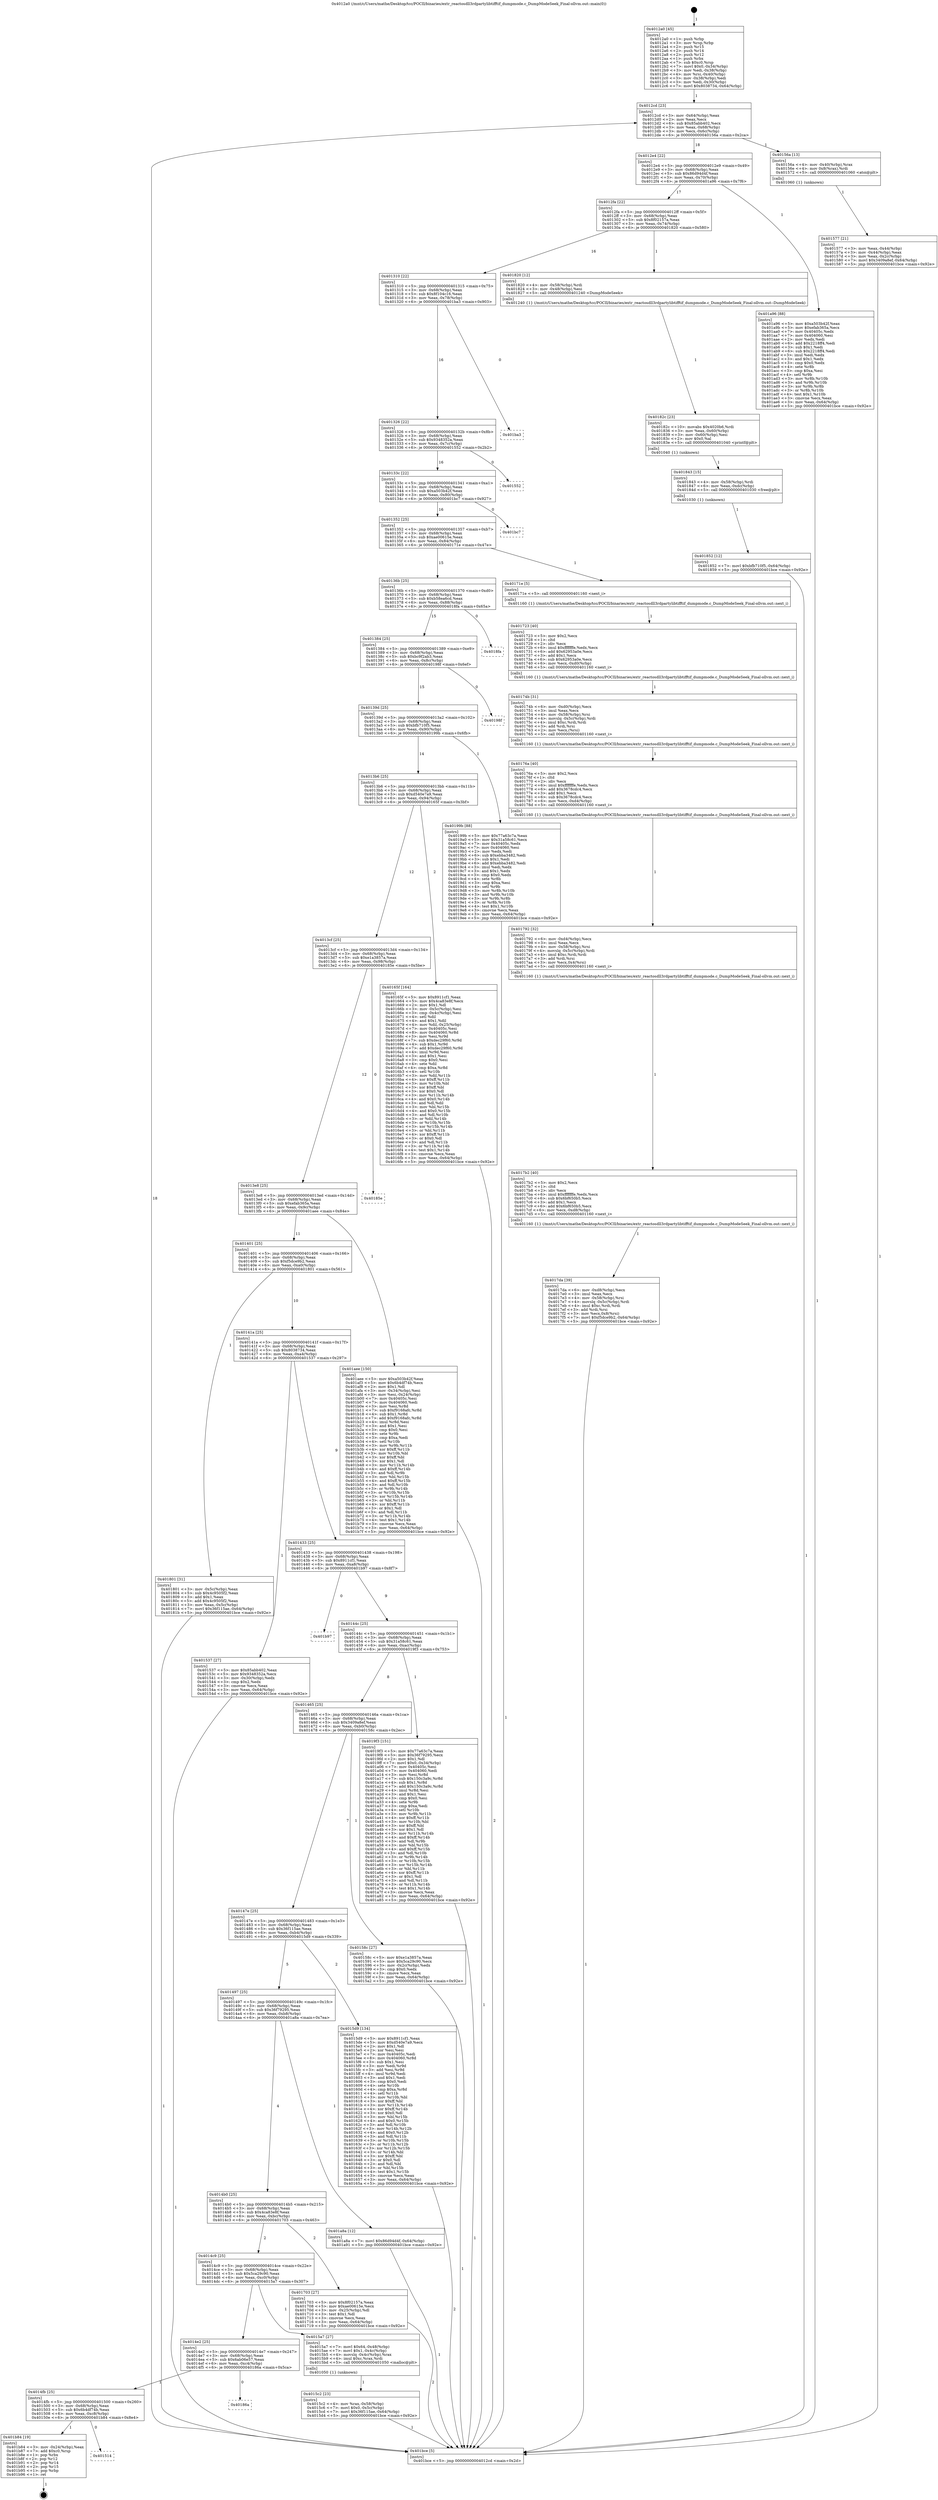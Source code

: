 digraph "0x4012a0" {
  label = "0x4012a0 (/mnt/c/Users/mathe/Desktop/tcc/POCII/binaries/extr_reactosdll3rdpartylibtifftif_dumpmode.c_DumpModeSeek_Final-ollvm.out::main(0))"
  labelloc = "t"
  node[shape=record]

  Entry [label="",width=0.3,height=0.3,shape=circle,fillcolor=black,style=filled]
  "0x4012cd" [label="{
     0x4012cd [23]\l
     | [instrs]\l
     &nbsp;&nbsp;0x4012cd \<+3\>: mov -0x64(%rbp),%eax\l
     &nbsp;&nbsp;0x4012d0 \<+2\>: mov %eax,%ecx\l
     &nbsp;&nbsp;0x4012d2 \<+6\>: sub $0x85abb402,%ecx\l
     &nbsp;&nbsp;0x4012d8 \<+3\>: mov %eax,-0x68(%rbp)\l
     &nbsp;&nbsp;0x4012db \<+3\>: mov %ecx,-0x6c(%rbp)\l
     &nbsp;&nbsp;0x4012de \<+6\>: je 000000000040156a \<main+0x2ca\>\l
  }"]
  "0x40156a" [label="{
     0x40156a [13]\l
     | [instrs]\l
     &nbsp;&nbsp;0x40156a \<+4\>: mov -0x40(%rbp),%rax\l
     &nbsp;&nbsp;0x40156e \<+4\>: mov 0x8(%rax),%rdi\l
     &nbsp;&nbsp;0x401572 \<+5\>: call 0000000000401060 \<atoi@plt\>\l
     | [calls]\l
     &nbsp;&nbsp;0x401060 \{1\} (unknown)\l
  }"]
  "0x4012e4" [label="{
     0x4012e4 [22]\l
     | [instrs]\l
     &nbsp;&nbsp;0x4012e4 \<+5\>: jmp 00000000004012e9 \<main+0x49\>\l
     &nbsp;&nbsp;0x4012e9 \<+3\>: mov -0x68(%rbp),%eax\l
     &nbsp;&nbsp;0x4012ec \<+5\>: sub $0x86d94d4f,%eax\l
     &nbsp;&nbsp;0x4012f1 \<+3\>: mov %eax,-0x70(%rbp)\l
     &nbsp;&nbsp;0x4012f4 \<+6\>: je 0000000000401a96 \<main+0x7f6\>\l
  }"]
  Exit [label="",width=0.3,height=0.3,shape=circle,fillcolor=black,style=filled,peripheries=2]
  "0x401a96" [label="{
     0x401a96 [88]\l
     | [instrs]\l
     &nbsp;&nbsp;0x401a96 \<+5\>: mov $0xa503b42f,%eax\l
     &nbsp;&nbsp;0x401a9b \<+5\>: mov $0xefab365a,%ecx\l
     &nbsp;&nbsp;0x401aa0 \<+7\>: mov 0x40405c,%edx\l
     &nbsp;&nbsp;0x401aa7 \<+7\>: mov 0x404060,%esi\l
     &nbsp;&nbsp;0x401aae \<+2\>: mov %edx,%edi\l
     &nbsp;&nbsp;0x401ab0 \<+6\>: add $0x2218ff4,%edi\l
     &nbsp;&nbsp;0x401ab6 \<+3\>: sub $0x1,%edi\l
     &nbsp;&nbsp;0x401ab9 \<+6\>: sub $0x2218ff4,%edi\l
     &nbsp;&nbsp;0x401abf \<+3\>: imul %edi,%edx\l
     &nbsp;&nbsp;0x401ac2 \<+3\>: and $0x1,%edx\l
     &nbsp;&nbsp;0x401ac5 \<+3\>: cmp $0x0,%edx\l
     &nbsp;&nbsp;0x401ac8 \<+4\>: sete %r8b\l
     &nbsp;&nbsp;0x401acc \<+3\>: cmp $0xa,%esi\l
     &nbsp;&nbsp;0x401acf \<+4\>: setl %r9b\l
     &nbsp;&nbsp;0x401ad3 \<+3\>: mov %r8b,%r10b\l
     &nbsp;&nbsp;0x401ad6 \<+3\>: and %r9b,%r10b\l
     &nbsp;&nbsp;0x401ad9 \<+3\>: xor %r9b,%r8b\l
     &nbsp;&nbsp;0x401adc \<+3\>: or %r8b,%r10b\l
     &nbsp;&nbsp;0x401adf \<+4\>: test $0x1,%r10b\l
     &nbsp;&nbsp;0x401ae3 \<+3\>: cmovne %ecx,%eax\l
     &nbsp;&nbsp;0x401ae6 \<+3\>: mov %eax,-0x64(%rbp)\l
     &nbsp;&nbsp;0x401ae9 \<+5\>: jmp 0000000000401bce \<main+0x92e\>\l
  }"]
  "0x4012fa" [label="{
     0x4012fa [22]\l
     | [instrs]\l
     &nbsp;&nbsp;0x4012fa \<+5\>: jmp 00000000004012ff \<main+0x5f\>\l
     &nbsp;&nbsp;0x4012ff \<+3\>: mov -0x68(%rbp),%eax\l
     &nbsp;&nbsp;0x401302 \<+5\>: sub $0x8f02157a,%eax\l
     &nbsp;&nbsp;0x401307 \<+3\>: mov %eax,-0x74(%rbp)\l
     &nbsp;&nbsp;0x40130a \<+6\>: je 0000000000401820 \<main+0x580\>\l
  }"]
  "0x401514" [label="{
     0x401514\l
  }", style=dashed]
  "0x401820" [label="{
     0x401820 [12]\l
     | [instrs]\l
     &nbsp;&nbsp;0x401820 \<+4\>: mov -0x58(%rbp),%rdi\l
     &nbsp;&nbsp;0x401824 \<+3\>: mov -0x48(%rbp),%esi\l
     &nbsp;&nbsp;0x401827 \<+5\>: call 0000000000401240 \<DumpModeSeek\>\l
     | [calls]\l
     &nbsp;&nbsp;0x401240 \{1\} (/mnt/c/Users/mathe/Desktop/tcc/POCII/binaries/extr_reactosdll3rdpartylibtifftif_dumpmode.c_DumpModeSeek_Final-ollvm.out::DumpModeSeek)\l
  }"]
  "0x401310" [label="{
     0x401310 [22]\l
     | [instrs]\l
     &nbsp;&nbsp;0x401310 \<+5\>: jmp 0000000000401315 \<main+0x75\>\l
     &nbsp;&nbsp;0x401315 \<+3\>: mov -0x68(%rbp),%eax\l
     &nbsp;&nbsp;0x401318 \<+5\>: sub $0x8f104c16,%eax\l
     &nbsp;&nbsp;0x40131d \<+3\>: mov %eax,-0x78(%rbp)\l
     &nbsp;&nbsp;0x401320 \<+6\>: je 0000000000401ba3 \<main+0x903\>\l
  }"]
  "0x401b84" [label="{
     0x401b84 [19]\l
     | [instrs]\l
     &nbsp;&nbsp;0x401b84 \<+3\>: mov -0x24(%rbp),%eax\l
     &nbsp;&nbsp;0x401b87 \<+7\>: add $0xc0,%rsp\l
     &nbsp;&nbsp;0x401b8e \<+1\>: pop %rbx\l
     &nbsp;&nbsp;0x401b8f \<+2\>: pop %r12\l
     &nbsp;&nbsp;0x401b91 \<+2\>: pop %r14\l
     &nbsp;&nbsp;0x401b93 \<+2\>: pop %r15\l
     &nbsp;&nbsp;0x401b95 \<+1\>: pop %rbp\l
     &nbsp;&nbsp;0x401b96 \<+1\>: ret\l
  }"]
  "0x401ba3" [label="{
     0x401ba3\l
  }", style=dashed]
  "0x401326" [label="{
     0x401326 [22]\l
     | [instrs]\l
     &nbsp;&nbsp;0x401326 \<+5\>: jmp 000000000040132b \<main+0x8b\>\l
     &nbsp;&nbsp;0x40132b \<+3\>: mov -0x68(%rbp),%eax\l
     &nbsp;&nbsp;0x40132e \<+5\>: sub $0x9348352a,%eax\l
     &nbsp;&nbsp;0x401333 \<+3\>: mov %eax,-0x7c(%rbp)\l
     &nbsp;&nbsp;0x401336 \<+6\>: je 0000000000401552 \<main+0x2b2\>\l
  }"]
  "0x4014fb" [label="{
     0x4014fb [25]\l
     | [instrs]\l
     &nbsp;&nbsp;0x4014fb \<+5\>: jmp 0000000000401500 \<main+0x260\>\l
     &nbsp;&nbsp;0x401500 \<+3\>: mov -0x68(%rbp),%eax\l
     &nbsp;&nbsp;0x401503 \<+5\>: sub $0x6b4df74b,%eax\l
     &nbsp;&nbsp;0x401508 \<+6\>: mov %eax,-0xc8(%rbp)\l
     &nbsp;&nbsp;0x40150e \<+6\>: je 0000000000401b84 \<main+0x8e4\>\l
  }"]
  "0x401552" [label="{
     0x401552\l
  }", style=dashed]
  "0x40133c" [label="{
     0x40133c [22]\l
     | [instrs]\l
     &nbsp;&nbsp;0x40133c \<+5\>: jmp 0000000000401341 \<main+0xa1\>\l
     &nbsp;&nbsp;0x401341 \<+3\>: mov -0x68(%rbp),%eax\l
     &nbsp;&nbsp;0x401344 \<+5\>: sub $0xa503b42f,%eax\l
     &nbsp;&nbsp;0x401349 \<+3\>: mov %eax,-0x80(%rbp)\l
     &nbsp;&nbsp;0x40134c \<+6\>: je 0000000000401bc7 \<main+0x927\>\l
  }"]
  "0x40186a" [label="{
     0x40186a\l
  }", style=dashed]
  "0x401bc7" [label="{
     0x401bc7\l
  }", style=dashed]
  "0x401352" [label="{
     0x401352 [25]\l
     | [instrs]\l
     &nbsp;&nbsp;0x401352 \<+5\>: jmp 0000000000401357 \<main+0xb7\>\l
     &nbsp;&nbsp;0x401357 \<+3\>: mov -0x68(%rbp),%eax\l
     &nbsp;&nbsp;0x40135a \<+5\>: sub $0xae00615e,%eax\l
     &nbsp;&nbsp;0x40135f \<+6\>: mov %eax,-0x84(%rbp)\l
     &nbsp;&nbsp;0x401365 \<+6\>: je 000000000040171e \<main+0x47e\>\l
  }"]
  "0x401852" [label="{
     0x401852 [12]\l
     | [instrs]\l
     &nbsp;&nbsp;0x401852 \<+7\>: movl $0xbfb710f5,-0x64(%rbp)\l
     &nbsp;&nbsp;0x401859 \<+5\>: jmp 0000000000401bce \<main+0x92e\>\l
  }"]
  "0x40171e" [label="{
     0x40171e [5]\l
     | [instrs]\l
     &nbsp;&nbsp;0x40171e \<+5\>: call 0000000000401160 \<next_i\>\l
     | [calls]\l
     &nbsp;&nbsp;0x401160 \{1\} (/mnt/c/Users/mathe/Desktop/tcc/POCII/binaries/extr_reactosdll3rdpartylibtifftif_dumpmode.c_DumpModeSeek_Final-ollvm.out::next_i)\l
  }"]
  "0x40136b" [label="{
     0x40136b [25]\l
     | [instrs]\l
     &nbsp;&nbsp;0x40136b \<+5\>: jmp 0000000000401370 \<main+0xd0\>\l
     &nbsp;&nbsp;0x401370 \<+3\>: mov -0x68(%rbp),%eax\l
     &nbsp;&nbsp;0x401373 \<+5\>: sub $0xb58ea6cd,%eax\l
     &nbsp;&nbsp;0x401378 \<+6\>: mov %eax,-0x88(%rbp)\l
     &nbsp;&nbsp;0x40137e \<+6\>: je 00000000004018fa \<main+0x65a\>\l
  }"]
  "0x401843" [label="{
     0x401843 [15]\l
     | [instrs]\l
     &nbsp;&nbsp;0x401843 \<+4\>: mov -0x58(%rbp),%rdi\l
     &nbsp;&nbsp;0x401847 \<+6\>: mov %eax,-0xdc(%rbp)\l
     &nbsp;&nbsp;0x40184d \<+5\>: call 0000000000401030 \<free@plt\>\l
     | [calls]\l
     &nbsp;&nbsp;0x401030 \{1\} (unknown)\l
  }"]
  "0x4018fa" [label="{
     0x4018fa\l
  }", style=dashed]
  "0x401384" [label="{
     0x401384 [25]\l
     | [instrs]\l
     &nbsp;&nbsp;0x401384 \<+5\>: jmp 0000000000401389 \<main+0xe9\>\l
     &nbsp;&nbsp;0x401389 \<+3\>: mov -0x68(%rbp),%eax\l
     &nbsp;&nbsp;0x40138c \<+5\>: sub $0xbc9f2ab3,%eax\l
     &nbsp;&nbsp;0x401391 \<+6\>: mov %eax,-0x8c(%rbp)\l
     &nbsp;&nbsp;0x401397 \<+6\>: je 000000000040198f \<main+0x6ef\>\l
  }"]
  "0x40182c" [label="{
     0x40182c [23]\l
     | [instrs]\l
     &nbsp;&nbsp;0x40182c \<+10\>: movabs $0x4020b6,%rdi\l
     &nbsp;&nbsp;0x401836 \<+3\>: mov %eax,-0x60(%rbp)\l
     &nbsp;&nbsp;0x401839 \<+3\>: mov -0x60(%rbp),%esi\l
     &nbsp;&nbsp;0x40183c \<+2\>: mov $0x0,%al\l
     &nbsp;&nbsp;0x40183e \<+5\>: call 0000000000401040 \<printf@plt\>\l
     | [calls]\l
     &nbsp;&nbsp;0x401040 \{1\} (unknown)\l
  }"]
  "0x40198f" [label="{
     0x40198f\l
  }", style=dashed]
  "0x40139d" [label="{
     0x40139d [25]\l
     | [instrs]\l
     &nbsp;&nbsp;0x40139d \<+5\>: jmp 00000000004013a2 \<main+0x102\>\l
     &nbsp;&nbsp;0x4013a2 \<+3\>: mov -0x68(%rbp),%eax\l
     &nbsp;&nbsp;0x4013a5 \<+5\>: sub $0xbfb710f5,%eax\l
     &nbsp;&nbsp;0x4013aa \<+6\>: mov %eax,-0x90(%rbp)\l
     &nbsp;&nbsp;0x4013b0 \<+6\>: je 000000000040199b \<main+0x6fb\>\l
  }"]
  "0x4017da" [label="{
     0x4017da [39]\l
     | [instrs]\l
     &nbsp;&nbsp;0x4017da \<+6\>: mov -0xd8(%rbp),%ecx\l
     &nbsp;&nbsp;0x4017e0 \<+3\>: imul %eax,%ecx\l
     &nbsp;&nbsp;0x4017e3 \<+4\>: mov -0x58(%rbp),%rsi\l
     &nbsp;&nbsp;0x4017e7 \<+4\>: movslq -0x5c(%rbp),%rdi\l
     &nbsp;&nbsp;0x4017eb \<+4\>: imul $0xc,%rdi,%rdi\l
     &nbsp;&nbsp;0x4017ef \<+3\>: add %rdi,%rsi\l
     &nbsp;&nbsp;0x4017f2 \<+3\>: mov %ecx,0x8(%rsi)\l
     &nbsp;&nbsp;0x4017f5 \<+7\>: movl $0xf5dce9b2,-0x64(%rbp)\l
     &nbsp;&nbsp;0x4017fc \<+5\>: jmp 0000000000401bce \<main+0x92e\>\l
  }"]
  "0x40199b" [label="{
     0x40199b [88]\l
     | [instrs]\l
     &nbsp;&nbsp;0x40199b \<+5\>: mov $0x77a63c7a,%eax\l
     &nbsp;&nbsp;0x4019a0 \<+5\>: mov $0x31a58c61,%ecx\l
     &nbsp;&nbsp;0x4019a5 \<+7\>: mov 0x40405c,%edx\l
     &nbsp;&nbsp;0x4019ac \<+7\>: mov 0x404060,%esi\l
     &nbsp;&nbsp;0x4019b3 \<+2\>: mov %edx,%edi\l
     &nbsp;&nbsp;0x4019b5 \<+6\>: sub $0xebba3482,%edi\l
     &nbsp;&nbsp;0x4019bb \<+3\>: sub $0x1,%edi\l
     &nbsp;&nbsp;0x4019be \<+6\>: add $0xebba3482,%edi\l
     &nbsp;&nbsp;0x4019c4 \<+3\>: imul %edi,%edx\l
     &nbsp;&nbsp;0x4019c7 \<+3\>: and $0x1,%edx\l
     &nbsp;&nbsp;0x4019ca \<+3\>: cmp $0x0,%edx\l
     &nbsp;&nbsp;0x4019cd \<+4\>: sete %r8b\l
     &nbsp;&nbsp;0x4019d1 \<+3\>: cmp $0xa,%esi\l
     &nbsp;&nbsp;0x4019d4 \<+4\>: setl %r9b\l
     &nbsp;&nbsp;0x4019d8 \<+3\>: mov %r8b,%r10b\l
     &nbsp;&nbsp;0x4019db \<+3\>: and %r9b,%r10b\l
     &nbsp;&nbsp;0x4019de \<+3\>: xor %r9b,%r8b\l
     &nbsp;&nbsp;0x4019e1 \<+3\>: or %r8b,%r10b\l
     &nbsp;&nbsp;0x4019e4 \<+4\>: test $0x1,%r10b\l
     &nbsp;&nbsp;0x4019e8 \<+3\>: cmovne %ecx,%eax\l
     &nbsp;&nbsp;0x4019eb \<+3\>: mov %eax,-0x64(%rbp)\l
     &nbsp;&nbsp;0x4019ee \<+5\>: jmp 0000000000401bce \<main+0x92e\>\l
  }"]
  "0x4013b6" [label="{
     0x4013b6 [25]\l
     | [instrs]\l
     &nbsp;&nbsp;0x4013b6 \<+5\>: jmp 00000000004013bb \<main+0x11b\>\l
     &nbsp;&nbsp;0x4013bb \<+3\>: mov -0x68(%rbp),%eax\l
     &nbsp;&nbsp;0x4013be \<+5\>: sub $0xd540e7a9,%eax\l
     &nbsp;&nbsp;0x4013c3 \<+6\>: mov %eax,-0x94(%rbp)\l
     &nbsp;&nbsp;0x4013c9 \<+6\>: je 000000000040165f \<main+0x3bf\>\l
  }"]
  "0x4017b2" [label="{
     0x4017b2 [40]\l
     | [instrs]\l
     &nbsp;&nbsp;0x4017b2 \<+5\>: mov $0x2,%ecx\l
     &nbsp;&nbsp;0x4017b7 \<+1\>: cltd\l
     &nbsp;&nbsp;0x4017b8 \<+2\>: idiv %ecx\l
     &nbsp;&nbsp;0x4017ba \<+6\>: imul $0xfffffffe,%edx,%ecx\l
     &nbsp;&nbsp;0x4017c0 \<+6\>: sub $0x6bf650b5,%ecx\l
     &nbsp;&nbsp;0x4017c6 \<+3\>: add $0x1,%ecx\l
     &nbsp;&nbsp;0x4017c9 \<+6\>: add $0x6bf650b5,%ecx\l
     &nbsp;&nbsp;0x4017cf \<+6\>: mov %ecx,-0xd8(%rbp)\l
     &nbsp;&nbsp;0x4017d5 \<+5\>: call 0000000000401160 \<next_i\>\l
     | [calls]\l
     &nbsp;&nbsp;0x401160 \{1\} (/mnt/c/Users/mathe/Desktop/tcc/POCII/binaries/extr_reactosdll3rdpartylibtifftif_dumpmode.c_DumpModeSeek_Final-ollvm.out::next_i)\l
  }"]
  "0x40165f" [label="{
     0x40165f [164]\l
     | [instrs]\l
     &nbsp;&nbsp;0x40165f \<+5\>: mov $0x8911cf1,%eax\l
     &nbsp;&nbsp;0x401664 \<+5\>: mov $0x4ca83e8f,%ecx\l
     &nbsp;&nbsp;0x401669 \<+2\>: mov $0x1,%dl\l
     &nbsp;&nbsp;0x40166b \<+3\>: mov -0x5c(%rbp),%esi\l
     &nbsp;&nbsp;0x40166e \<+3\>: cmp -0x4c(%rbp),%esi\l
     &nbsp;&nbsp;0x401671 \<+4\>: setl %dil\l
     &nbsp;&nbsp;0x401675 \<+4\>: and $0x1,%dil\l
     &nbsp;&nbsp;0x401679 \<+4\>: mov %dil,-0x25(%rbp)\l
     &nbsp;&nbsp;0x40167d \<+7\>: mov 0x40405c,%esi\l
     &nbsp;&nbsp;0x401684 \<+8\>: mov 0x404060,%r8d\l
     &nbsp;&nbsp;0x40168c \<+3\>: mov %esi,%r9d\l
     &nbsp;&nbsp;0x40168f \<+7\>: sub $0xdec29f60,%r9d\l
     &nbsp;&nbsp;0x401696 \<+4\>: sub $0x1,%r9d\l
     &nbsp;&nbsp;0x40169a \<+7\>: add $0xdec29f60,%r9d\l
     &nbsp;&nbsp;0x4016a1 \<+4\>: imul %r9d,%esi\l
     &nbsp;&nbsp;0x4016a5 \<+3\>: and $0x1,%esi\l
     &nbsp;&nbsp;0x4016a8 \<+3\>: cmp $0x0,%esi\l
     &nbsp;&nbsp;0x4016ab \<+4\>: sete %dil\l
     &nbsp;&nbsp;0x4016af \<+4\>: cmp $0xa,%r8d\l
     &nbsp;&nbsp;0x4016b3 \<+4\>: setl %r10b\l
     &nbsp;&nbsp;0x4016b7 \<+3\>: mov %dil,%r11b\l
     &nbsp;&nbsp;0x4016ba \<+4\>: xor $0xff,%r11b\l
     &nbsp;&nbsp;0x4016be \<+3\>: mov %r10b,%bl\l
     &nbsp;&nbsp;0x4016c1 \<+3\>: xor $0xff,%bl\l
     &nbsp;&nbsp;0x4016c4 \<+3\>: xor $0x0,%dl\l
     &nbsp;&nbsp;0x4016c7 \<+3\>: mov %r11b,%r14b\l
     &nbsp;&nbsp;0x4016ca \<+4\>: and $0x0,%r14b\l
     &nbsp;&nbsp;0x4016ce \<+3\>: and %dl,%dil\l
     &nbsp;&nbsp;0x4016d1 \<+3\>: mov %bl,%r15b\l
     &nbsp;&nbsp;0x4016d4 \<+4\>: and $0x0,%r15b\l
     &nbsp;&nbsp;0x4016d8 \<+3\>: and %dl,%r10b\l
     &nbsp;&nbsp;0x4016db \<+3\>: or %dil,%r14b\l
     &nbsp;&nbsp;0x4016de \<+3\>: or %r10b,%r15b\l
     &nbsp;&nbsp;0x4016e1 \<+3\>: xor %r15b,%r14b\l
     &nbsp;&nbsp;0x4016e4 \<+3\>: or %bl,%r11b\l
     &nbsp;&nbsp;0x4016e7 \<+4\>: xor $0xff,%r11b\l
     &nbsp;&nbsp;0x4016eb \<+3\>: or $0x0,%dl\l
     &nbsp;&nbsp;0x4016ee \<+3\>: and %dl,%r11b\l
     &nbsp;&nbsp;0x4016f1 \<+3\>: or %r11b,%r14b\l
     &nbsp;&nbsp;0x4016f4 \<+4\>: test $0x1,%r14b\l
     &nbsp;&nbsp;0x4016f8 \<+3\>: cmovne %ecx,%eax\l
     &nbsp;&nbsp;0x4016fb \<+3\>: mov %eax,-0x64(%rbp)\l
     &nbsp;&nbsp;0x4016fe \<+5\>: jmp 0000000000401bce \<main+0x92e\>\l
  }"]
  "0x4013cf" [label="{
     0x4013cf [25]\l
     | [instrs]\l
     &nbsp;&nbsp;0x4013cf \<+5\>: jmp 00000000004013d4 \<main+0x134\>\l
     &nbsp;&nbsp;0x4013d4 \<+3\>: mov -0x68(%rbp),%eax\l
     &nbsp;&nbsp;0x4013d7 \<+5\>: sub $0xe1a3857a,%eax\l
     &nbsp;&nbsp;0x4013dc \<+6\>: mov %eax,-0x98(%rbp)\l
     &nbsp;&nbsp;0x4013e2 \<+6\>: je 000000000040185e \<main+0x5be\>\l
  }"]
  "0x401792" [label="{
     0x401792 [32]\l
     | [instrs]\l
     &nbsp;&nbsp;0x401792 \<+6\>: mov -0xd4(%rbp),%ecx\l
     &nbsp;&nbsp;0x401798 \<+3\>: imul %eax,%ecx\l
     &nbsp;&nbsp;0x40179b \<+4\>: mov -0x58(%rbp),%rsi\l
     &nbsp;&nbsp;0x40179f \<+4\>: movslq -0x5c(%rbp),%rdi\l
     &nbsp;&nbsp;0x4017a3 \<+4\>: imul $0xc,%rdi,%rdi\l
     &nbsp;&nbsp;0x4017a7 \<+3\>: add %rdi,%rsi\l
     &nbsp;&nbsp;0x4017aa \<+3\>: mov %ecx,0x4(%rsi)\l
     &nbsp;&nbsp;0x4017ad \<+5\>: call 0000000000401160 \<next_i\>\l
     | [calls]\l
     &nbsp;&nbsp;0x401160 \{1\} (/mnt/c/Users/mathe/Desktop/tcc/POCII/binaries/extr_reactosdll3rdpartylibtifftif_dumpmode.c_DumpModeSeek_Final-ollvm.out::next_i)\l
  }"]
  "0x40185e" [label="{
     0x40185e\l
  }", style=dashed]
  "0x4013e8" [label="{
     0x4013e8 [25]\l
     | [instrs]\l
     &nbsp;&nbsp;0x4013e8 \<+5\>: jmp 00000000004013ed \<main+0x14d\>\l
     &nbsp;&nbsp;0x4013ed \<+3\>: mov -0x68(%rbp),%eax\l
     &nbsp;&nbsp;0x4013f0 \<+5\>: sub $0xefab365a,%eax\l
     &nbsp;&nbsp;0x4013f5 \<+6\>: mov %eax,-0x9c(%rbp)\l
     &nbsp;&nbsp;0x4013fb \<+6\>: je 0000000000401aee \<main+0x84e\>\l
  }"]
  "0x40176a" [label="{
     0x40176a [40]\l
     | [instrs]\l
     &nbsp;&nbsp;0x40176a \<+5\>: mov $0x2,%ecx\l
     &nbsp;&nbsp;0x40176f \<+1\>: cltd\l
     &nbsp;&nbsp;0x401770 \<+2\>: idiv %ecx\l
     &nbsp;&nbsp;0x401772 \<+6\>: imul $0xfffffffe,%edx,%ecx\l
     &nbsp;&nbsp;0x401778 \<+6\>: add $0x3678cdc4,%ecx\l
     &nbsp;&nbsp;0x40177e \<+3\>: add $0x1,%ecx\l
     &nbsp;&nbsp;0x401781 \<+6\>: sub $0x3678cdc4,%ecx\l
     &nbsp;&nbsp;0x401787 \<+6\>: mov %ecx,-0xd4(%rbp)\l
     &nbsp;&nbsp;0x40178d \<+5\>: call 0000000000401160 \<next_i\>\l
     | [calls]\l
     &nbsp;&nbsp;0x401160 \{1\} (/mnt/c/Users/mathe/Desktop/tcc/POCII/binaries/extr_reactosdll3rdpartylibtifftif_dumpmode.c_DumpModeSeek_Final-ollvm.out::next_i)\l
  }"]
  "0x401aee" [label="{
     0x401aee [150]\l
     | [instrs]\l
     &nbsp;&nbsp;0x401aee \<+5\>: mov $0xa503b42f,%eax\l
     &nbsp;&nbsp;0x401af3 \<+5\>: mov $0x6b4df74b,%ecx\l
     &nbsp;&nbsp;0x401af8 \<+2\>: mov $0x1,%dl\l
     &nbsp;&nbsp;0x401afa \<+3\>: mov -0x34(%rbp),%esi\l
     &nbsp;&nbsp;0x401afd \<+3\>: mov %esi,-0x24(%rbp)\l
     &nbsp;&nbsp;0x401b00 \<+7\>: mov 0x40405c,%esi\l
     &nbsp;&nbsp;0x401b07 \<+7\>: mov 0x404060,%edi\l
     &nbsp;&nbsp;0x401b0e \<+3\>: mov %esi,%r8d\l
     &nbsp;&nbsp;0x401b11 \<+7\>: sub $0xf9168afc,%r8d\l
     &nbsp;&nbsp;0x401b18 \<+4\>: sub $0x1,%r8d\l
     &nbsp;&nbsp;0x401b1c \<+7\>: add $0xf9168afc,%r8d\l
     &nbsp;&nbsp;0x401b23 \<+4\>: imul %r8d,%esi\l
     &nbsp;&nbsp;0x401b27 \<+3\>: and $0x1,%esi\l
     &nbsp;&nbsp;0x401b2a \<+3\>: cmp $0x0,%esi\l
     &nbsp;&nbsp;0x401b2d \<+4\>: sete %r9b\l
     &nbsp;&nbsp;0x401b31 \<+3\>: cmp $0xa,%edi\l
     &nbsp;&nbsp;0x401b34 \<+4\>: setl %r10b\l
     &nbsp;&nbsp;0x401b38 \<+3\>: mov %r9b,%r11b\l
     &nbsp;&nbsp;0x401b3b \<+4\>: xor $0xff,%r11b\l
     &nbsp;&nbsp;0x401b3f \<+3\>: mov %r10b,%bl\l
     &nbsp;&nbsp;0x401b42 \<+3\>: xor $0xff,%bl\l
     &nbsp;&nbsp;0x401b45 \<+3\>: xor $0x1,%dl\l
     &nbsp;&nbsp;0x401b48 \<+3\>: mov %r11b,%r14b\l
     &nbsp;&nbsp;0x401b4b \<+4\>: and $0xff,%r14b\l
     &nbsp;&nbsp;0x401b4f \<+3\>: and %dl,%r9b\l
     &nbsp;&nbsp;0x401b52 \<+3\>: mov %bl,%r15b\l
     &nbsp;&nbsp;0x401b55 \<+4\>: and $0xff,%r15b\l
     &nbsp;&nbsp;0x401b59 \<+3\>: and %dl,%r10b\l
     &nbsp;&nbsp;0x401b5c \<+3\>: or %r9b,%r14b\l
     &nbsp;&nbsp;0x401b5f \<+3\>: or %r10b,%r15b\l
     &nbsp;&nbsp;0x401b62 \<+3\>: xor %r15b,%r14b\l
     &nbsp;&nbsp;0x401b65 \<+3\>: or %bl,%r11b\l
     &nbsp;&nbsp;0x401b68 \<+4\>: xor $0xff,%r11b\l
     &nbsp;&nbsp;0x401b6c \<+3\>: or $0x1,%dl\l
     &nbsp;&nbsp;0x401b6f \<+3\>: and %dl,%r11b\l
     &nbsp;&nbsp;0x401b72 \<+3\>: or %r11b,%r14b\l
     &nbsp;&nbsp;0x401b75 \<+4\>: test $0x1,%r14b\l
     &nbsp;&nbsp;0x401b79 \<+3\>: cmovne %ecx,%eax\l
     &nbsp;&nbsp;0x401b7c \<+3\>: mov %eax,-0x64(%rbp)\l
     &nbsp;&nbsp;0x401b7f \<+5\>: jmp 0000000000401bce \<main+0x92e\>\l
  }"]
  "0x401401" [label="{
     0x401401 [25]\l
     | [instrs]\l
     &nbsp;&nbsp;0x401401 \<+5\>: jmp 0000000000401406 \<main+0x166\>\l
     &nbsp;&nbsp;0x401406 \<+3\>: mov -0x68(%rbp),%eax\l
     &nbsp;&nbsp;0x401409 \<+5\>: sub $0xf5dce9b2,%eax\l
     &nbsp;&nbsp;0x40140e \<+6\>: mov %eax,-0xa0(%rbp)\l
     &nbsp;&nbsp;0x401414 \<+6\>: je 0000000000401801 \<main+0x561\>\l
  }"]
  "0x40174b" [label="{
     0x40174b [31]\l
     | [instrs]\l
     &nbsp;&nbsp;0x40174b \<+6\>: mov -0xd0(%rbp),%ecx\l
     &nbsp;&nbsp;0x401751 \<+3\>: imul %eax,%ecx\l
     &nbsp;&nbsp;0x401754 \<+4\>: mov -0x58(%rbp),%rsi\l
     &nbsp;&nbsp;0x401758 \<+4\>: movslq -0x5c(%rbp),%rdi\l
     &nbsp;&nbsp;0x40175c \<+4\>: imul $0xc,%rdi,%rdi\l
     &nbsp;&nbsp;0x401760 \<+3\>: add %rdi,%rsi\l
     &nbsp;&nbsp;0x401763 \<+2\>: mov %ecx,(%rsi)\l
     &nbsp;&nbsp;0x401765 \<+5\>: call 0000000000401160 \<next_i\>\l
     | [calls]\l
     &nbsp;&nbsp;0x401160 \{1\} (/mnt/c/Users/mathe/Desktop/tcc/POCII/binaries/extr_reactosdll3rdpartylibtifftif_dumpmode.c_DumpModeSeek_Final-ollvm.out::next_i)\l
  }"]
  "0x401801" [label="{
     0x401801 [31]\l
     | [instrs]\l
     &nbsp;&nbsp;0x401801 \<+3\>: mov -0x5c(%rbp),%eax\l
     &nbsp;&nbsp;0x401804 \<+5\>: sub $0x4c9505f2,%eax\l
     &nbsp;&nbsp;0x401809 \<+3\>: add $0x1,%eax\l
     &nbsp;&nbsp;0x40180c \<+5\>: add $0x4c9505f2,%eax\l
     &nbsp;&nbsp;0x401811 \<+3\>: mov %eax,-0x5c(%rbp)\l
     &nbsp;&nbsp;0x401814 \<+7\>: movl $0x36f115ae,-0x64(%rbp)\l
     &nbsp;&nbsp;0x40181b \<+5\>: jmp 0000000000401bce \<main+0x92e\>\l
  }"]
  "0x40141a" [label="{
     0x40141a [25]\l
     | [instrs]\l
     &nbsp;&nbsp;0x40141a \<+5\>: jmp 000000000040141f \<main+0x17f\>\l
     &nbsp;&nbsp;0x40141f \<+3\>: mov -0x68(%rbp),%eax\l
     &nbsp;&nbsp;0x401422 \<+5\>: sub $0x8038734,%eax\l
     &nbsp;&nbsp;0x401427 \<+6\>: mov %eax,-0xa4(%rbp)\l
     &nbsp;&nbsp;0x40142d \<+6\>: je 0000000000401537 \<main+0x297\>\l
  }"]
  "0x401723" [label="{
     0x401723 [40]\l
     | [instrs]\l
     &nbsp;&nbsp;0x401723 \<+5\>: mov $0x2,%ecx\l
     &nbsp;&nbsp;0x401728 \<+1\>: cltd\l
     &nbsp;&nbsp;0x401729 \<+2\>: idiv %ecx\l
     &nbsp;&nbsp;0x40172b \<+6\>: imul $0xfffffffe,%edx,%ecx\l
     &nbsp;&nbsp;0x401731 \<+6\>: add $0x62953a0e,%ecx\l
     &nbsp;&nbsp;0x401737 \<+3\>: add $0x1,%ecx\l
     &nbsp;&nbsp;0x40173a \<+6\>: sub $0x62953a0e,%ecx\l
     &nbsp;&nbsp;0x401740 \<+6\>: mov %ecx,-0xd0(%rbp)\l
     &nbsp;&nbsp;0x401746 \<+5\>: call 0000000000401160 \<next_i\>\l
     | [calls]\l
     &nbsp;&nbsp;0x401160 \{1\} (/mnt/c/Users/mathe/Desktop/tcc/POCII/binaries/extr_reactosdll3rdpartylibtifftif_dumpmode.c_DumpModeSeek_Final-ollvm.out::next_i)\l
  }"]
  "0x401537" [label="{
     0x401537 [27]\l
     | [instrs]\l
     &nbsp;&nbsp;0x401537 \<+5\>: mov $0x85abb402,%eax\l
     &nbsp;&nbsp;0x40153c \<+5\>: mov $0x9348352a,%ecx\l
     &nbsp;&nbsp;0x401541 \<+3\>: mov -0x30(%rbp),%edx\l
     &nbsp;&nbsp;0x401544 \<+3\>: cmp $0x2,%edx\l
     &nbsp;&nbsp;0x401547 \<+3\>: cmovne %ecx,%eax\l
     &nbsp;&nbsp;0x40154a \<+3\>: mov %eax,-0x64(%rbp)\l
     &nbsp;&nbsp;0x40154d \<+5\>: jmp 0000000000401bce \<main+0x92e\>\l
  }"]
  "0x401433" [label="{
     0x401433 [25]\l
     | [instrs]\l
     &nbsp;&nbsp;0x401433 \<+5\>: jmp 0000000000401438 \<main+0x198\>\l
     &nbsp;&nbsp;0x401438 \<+3\>: mov -0x68(%rbp),%eax\l
     &nbsp;&nbsp;0x40143b \<+5\>: sub $0x8911cf1,%eax\l
     &nbsp;&nbsp;0x401440 \<+6\>: mov %eax,-0xa8(%rbp)\l
     &nbsp;&nbsp;0x401446 \<+6\>: je 0000000000401b97 \<main+0x8f7\>\l
  }"]
  "0x401bce" [label="{
     0x401bce [5]\l
     | [instrs]\l
     &nbsp;&nbsp;0x401bce \<+5\>: jmp 00000000004012cd \<main+0x2d\>\l
  }"]
  "0x4012a0" [label="{
     0x4012a0 [45]\l
     | [instrs]\l
     &nbsp;&nbsp;0x4012a0 \<+1\>: push %rbp\l
     &nbsp;&nbsp;0x4012a1 \<+3\>: mov %rsp,%rbp\l
     &nbsp;&nbsp;0x4012a4 \<+2\>: push %r15\l
     &nbsp;&nbsp;0x4012a6 \<+2\>: push %r14\l
     &nbsp;&nbsp;0x4012a8 \<+2\>: push %r12\l
     &nbsp;&nbsp;0x4012aa \<+1\>: push %rbx\l
     &nbsp;&nbsp;0x4012ab \<+7\>: sub $0xc0,%rsp\l
     &nbsp;&nbsp;0x4012b2 \<+7\>: movl $0x0,-0x34(%rbp)\l
     &nbsp;&nbsp;0x4012b9 \<+3\>: mov %edi,-0x38(%rbp)\l
     &nbsp;&nbsp;0x4012bc \<+4\>: mov %rsi,-0x40(%rbp)\l
     &nbsp;&nbsp;0x4012c0 \<+3\>: mov -0x38(%rbp),%edi\l
     &nbsp;&nbsp;0x4012c3 \<+3\>: mov %edi,-0x30(%rbp)\l
     &nbsp;&nbsp;0x4012c6 \<+7\>: movl $0x8038734,-0x64(%rbp)\l
  }"]
  "0x401577" [label="{
     0x401577 [21]\l
     | [instrs]\l
     &nbsp;&nbsp;0x401577 \<+3\>: mov %eax,-0x44(%rbp)\l
     &nbsp;&nbsp;0x40157a \<+3\>: mov -0x44(%rbp),%eax\l
     &nbsp;&nbsp;0x40157d \<+3\>: mov %eax,-0x2c(%rbp)\l
     &nbsp;&nbsp;0x401580 \<+7\>: movl $0x3409a8ef,-0x64(%rbp)\l
     &nbsp;&nbsp;0x401587 \<+5\>: jmp 0000000000401bce \<main+0x92e\>\l
  }"]
  "0x4015c2" [label="{
     0x4015c2 [23]\l
     | [instrs]\l
     &nbsp;&nbsp;0x4015c2 \<+4\>: mov %rax,-0x58(%rbp)\l
     &nbsp;&nbsp;0x4015c6 \<+7\>: movl $0x0,-0x5c(%rbp)\l
     &nbsp;&nbsp;0x4015cd \<+7\>: movl $0x36f115ae,-0x64(%rbp)\l
     &nbsp;&nbsp;0x4015d4 \<+5\>: jmp 0000000000401bce \<main+0x92e\>\l
  }"]
  "0x401b97" [label="{
     0x401b97\l
  }", style=dashed]
  "0x40144c" [label="{
     0x40144c [25]\l
     | [instrs]\l
     &nbsp;&nbsp;0x40144c \<+5\>: jmp 0000000000401451 \<main+0x1b1\>\l
     &nbsp;&nbsp;0x401451 \<+3\>: mov -0x68(%rbp),%eax\l
     &nbsp;&nbsp;0x401454 \<+5\>: sub $0x31a58c61,%eax\l
     &nbsp;&nbsp;0x401459 \<+6\>: mov %eax,-0xac(%rbp)\l
     &nbsp;&nbsp;0x40145f \<+6\>: je 00000000004019f3 \<main+0x753\>\l
  }"]
  "0x4014e2" [label="{
     0x4014e2 [25]\l
     | [instrs]\l
     &nbsp;&nbsp;0x4014e2 \<+5\>: jmp 00000000004014e7 \<main+0x247\>\l
     &nbsp;&nbsp;0x4014e7 \<+3\>: mov -0x68(%rbp),%eax\l
     &nbsp;&nbsp;0x4014ea \<+5\>: sub $0x6ab06e57,%eax\l
     &nbsp;&nbsp;0x4014ef \<+6\>: mov %eax,-0xc4(%rbp)\l
     &nbsp;&nbsp;0x4014f5 \<+6\>: je 000000000040186a \<main+0x5ca\>\l
  }"]
  "0x4019f3" [label="{
     0x4019f3 [151]\l
     | [instrs]\l
     &nbsp;&nbsp;0x4019f3 \<+5\>: mov $0x77a63c7a,%eax\l
     &nbsp;&nbsp;0x4019f8 \<+5\>: mov $0x36f79295,%ecx\l
     &nbsp;&nbsp;0x4019fd \<+2\>: mov $0x1,%dl\l
     &nbsp;&nbsp;0x4019ff \<+7\>: movl $0x0,-0x34(%rbp)\l
     &nbsp;&nbsp;0x401a06 \<+7\>: mov 0x40405c,%esi\l
     &nbsp;&nbsp;0x401a0d \<+7\>: mov 0x404060,%edi\l
     &nbsp;&nbsp;0x401a14 \<+3\>: mov %esi,%r8d\l
     &nbsp;&nbsp;0x401a17 \<+7\>: sub $0x150c3a9c,%r8d\l
     &nbsp;&nbsp;0x401a1e \<+4\>: sub $0x1,%r8d\l
     &nbsp;&nbsp;0x401a22 \<+7\>: add $0x150c3a9c,%r8d\l
     &nbsp;&nbsp;0x401a29 \<+4\>: imul %r8d,%esi\l
     &nbsp;&nbsp;0x401a2d \<+3\>: and $0x1,%esi\l
     &nbsp;&nbsp;0x401a30 \<+3\>: cmp $0x0,%esi\l
     &nbsp;&nbsp;0x401a33 \<+4\>: sete %r9b\l
     &nbsp;&nbsp;0x401a37 \<+3\>: cmp $0xa,%edi\l
     &nbsp;&nbsp;0x401a3a \<+4\>: setl %r10b\l
     &nbsp;&nbsp;0x401a3e \<+3\>: mov %r9b,%r11b\l
     &nbsp;&nbsp;0x401a41 \<+4\>: xor $0xff,%r11b\l
     &nbsp;&nbsp;0x401a45 \<+3\>: mov %r10b,%bl\l
     &nbsp;&nbsp;0x401a48 \<+3\>: xor $0xff,%bl\l
     &nbsp;&nbsp;0x401a4b \<+3\>: xor $0x1,%dl\l
     &nbsp;&nbsp;0x401a4e \<+3\>: mov %r11b,%r14b\l
     &nbsp;&nbsp;0x401a51 \<+4\>: and $0xff,%r14b\l
     &nbsp;&nbsp;0x401a55 \<+3\>: and %dl,%r9b\l
     &nbsp;&nbsp;0x401a58 \<+3\>: mov %bl,%r15b\l
     &nbsp;&nbsp;0x401a5b \<+4\>: and $0xff,%r15b\l
     &nbsp;&nbsp;0x401a5f \<+3\>: and %dl,%r10b\l
     &nbsp;&nbsp;0x401a62 \<+3\>: or %r9b,%r14b\l
     &nbsp;&nbsp;0x401a65 \<+3\>: or %r10b,%r15b\l
     &nbsp;&nbsp;0x401a68 \<+3\>: xor %r15b,%r14b\l
     &nbsp;&nbsp;0x401a6b \<+3\>: or %bl,%r11b\l
     &nbsp;&nbsp;0x401a6e \<+4\>: xor $0xff,%r11b\l
     &nbsp;&nbsp;0x401a72 \<+3\>: or $0x1,%dl\l
     &nbsp;&nbsp;0x401a75 \<+3\>: and %dl,%r11b\l
     &nbsp;&nbsp;0x401a78 \<+3\>: or %r11b,%r14b\l
     &nbsp;&nbsp;0x401a7b \<+4\>: test $0x1,%r14b\l
     &nbsp;&nbsp;0x401a7f \<+3\>: cmovne %ecx,%eax\l
     &nbsp;&nbsp;0x401a82 \<+3\>: mov %eax,-0x64(%rbp)\l
     &nbsp;&nbsp;0x401a85 \<+5\>: jmp 0000000000401bce \<main+0x92e\>\l
  }"]
  "0x401465" [label="{
     0x401465 [25]\l
     | [instrs]\l
     &nbsp;&nbsp;0x401465 \<+5\>: jmp 000000000040146a \<main+0x1ca\>\l
     &nbsp;&nbsp;0x40146a \<+3\>: mov -0x68(%rbp),%eax\l
     &nbsp;&nbsp;0x40146d \<+5\>: sub $0x3409a8ef,%eax\l
     &nbsp;&nbsp;0x401472 \<+6\>: mov %eax,-0xb0(%rbp)\l
     &nbsp;&nbsp;0x401478 \<+6\>: je 000000000040158c \<main+0x2ec\>\l
  }"]
  "0x4015a7" [label="{
     0x4015a7 [27]\l
     | [instrs]\l
     &nbsp;&nbsp;0x4015a7 \<+7\>: movl $0x64,-0x48(%rbp)\l
     &nbsp;&nbsp;0x4015ae \<+7\>: movl $0x1,-0x4c(%rbp)\l
     &nbsp;&nbsp;0x4015b5 \<+4\>: movslq -0x4c(%rbp),%rax\l
     &nbsp;&nbsp;0x4015b9 \<+4\>: imul $0xc,%rax,%rdi\l
     &nbsp;&nbsp;0x4015bd \<+5\>: call 0000000000401050 \<malloc@plt\>\l
     | [calls]\l
     &nbsp;&nbsp;0x401050 \{1\} (unknown)\l
  }"]
  "0x40158c" [label="{
     0x40158c [27]\l
     | [instrs]\l
     &nbsp;&nbsp;0x40158c \<+5\>: mov $0xe1a3857a,%eax\l
     &nbsp;&nbsp;0x401591 \<+5\>: mov $0x5ca29c90,%ecx\l
     &nbsp;&nbsp;0x401596 \<+3\>: mov -0x2c(%rbp),%edx\l
     &nbsp;&nbsp;0x401599 \<+3\>: cmp $0x0,%edx\l
     &nbsp;&nbsp;0x40159c \<+3\>: cmove %ecx,%eax\l
     &nbsp;&nbsp;0x40159f \<+3\>: mov %eax,-0x64(%rbp)\l
     &nbsp;&nbsp;0x4015a2 \<+5\>: jmp 0000000000401bce \<main+0x92e\>\l
  }"]
  "0x40147e" [label="{
     0x40147e [25]\l
     | [instrs]\l
     &nbsp;&nbsp;0x40147e \<+5\>: jmp 0000000000401483 \<main+0x1e3\>\l
     &nbsp;&nbsp;0x401483 \<+3\>: mov -0x68(%rbp),%eax\l
     &nbsp;&nbsp;0x401486 \<+5\>: sub $0x36f115ae,%eax\l
     &nbsp;&nbsp;0x40148b \<+6\>: mov %eax,-0xb4(%rbp)\l
     &nbsp;&nbsp;0x401491 \<+6\>: je 00000000004015d9 \<main+0x339\>\l
  }"]
  "0x4014c9" [label="{
     0x4014c9 [25]\l
     | [instrs]\l
     &nbsp;&nbsp;0x4014c9 \<+5\>: jmp 00000000004014ce \<main+0x22e\>\l
     &nbsp;&nbsp;0x4014ce \<+3\>: mov -0x68(%rbp),%eax\l
     &nbsp;&nbsp;0x4014d1 \<+5\>: sub $0x5ca29c90,%eax\l
     &nbsp;&nbsp;0x4014d6 \<+6\>: mov %eax,-0xc0(%rbp)\l
     &nbsp;&nbsp;0x4014dc \<+6\>: je 00000000004015a7 \<main+0x307\>\l
  }"]
  "0x4015d9" [label="{
     0x4015d9 [134]\l
     | [instrs]\l
     &nbsp;&nbsp;0x4015d9 \<+5\>: mov $0x8911cf1,%eax\l
     &nbsp;&nbsp;0x4015de \<+5\>: mov $0xd540e7a9,%ecx\l
     &nbsp;&nbsp;0x4015e3 \<+2\>: mov $0x1,%dl\l
     &nbsp;&nbsp;0x4015e5 \<+2\>: xor %esi,%esi\l
     &nbsp;&nbsp;0x4015e7 \<+7\>: mov 0x40405c,%edi\l
     &nbsp;&nbsp;0x4015ee \<+8\>: mov 0x404060,%r8d\l
     &nbsp;&nbsp;0x4015f6 \<+3\>: sub $0x1,%esi\l
     &nbsp;&nbsp;0x4015f9 \<+3\>: mov %edi,%r9d\l
     &nbsp;&nbsp;0x4015fc \<+3\>: add %esi,%r9d\l
     &nbsp;&nbsp;0x4015ff \<+4\>: imul %r9d,%edi\l
     &nbsp;&nbsp;0x401603 \<+3\>: and $0x1,%edi\l
     &nbsp;&nbsp;0x401606 \<+3\>: cmp $0x0,%edi\l
     &nbsp;&nbsp;0x401609 \<+4\>: sete %r10b\l
     &nbsp;&nbsp;0x40160d \<+4\>: cmp $0xa,%r8d\l
     &nbsp;&nbsp;0x401611 \<+4\>: setl %r11b\l
     &nbsp;&nbsp;0x401615 \<+3\>: mov %r10b,%bl\l
     &nbsp;&nbsp;0x401618 \<+3\>: xor $0xff,%bl\l
     &nbsp;&nbsp;0x40161b \<+3\>: mov %r11b,%r14b\l
     &nbsp;&nbsp;0x40161e \<+4\>: xor $0xff,%r14b\l
     &nbsp;&nbsp;0x401622 \<+3\>: xor $0x0,%dl\l
     &nbsp;&nbsp;0x401625 \<+3\>: mov %bl,%r15b\l
     &nbsp;&nbsp;0x401628 \<+4\>: and $0x0,%r15b\l
     &nbsp;&nbsp;0x40162c \<+3\>: and %dl,%r10b\l
     &nbsp;&nbsp;0x40162f \<+3\>: mov %r14b,%r12b\l
     &nbsp;&nbsp;0x401632 \<+4\>: and $0x0,%r12b\l
     &nbsp;&nbsp;0x401636 \<+3\>: and %dl,%r11b\l
     &nbsp;&nbsp;0x401639 \<+3\>: or %r10b,%r15b\l
     &nbsp;&nbsp;0x40163c \<+3\>: or %r11b,%r12b\l
     &nbsp;&nbsp;0x40163f \<+3\>: xor %r12b,%r15b\l
     &nbsp;&nbsp;0x401642 \<+3\>: or %r14b,%bl\l
     &nbsp;&nbsp;0x401645 \<+3\>: xor $0xff,%bl\l
     &nbsp;&nbsp;0x401648 \<+3\>: or $0x0,%dl\l
     &nbsp;&nbsp;0x40164b \<+2\>: and %dl,%bl\l
     &nbsp;&nbsp;0x40164d \<+3\>: or %bl,%r15b\l
     &nbsp;&nbsp;0x401650 \<+4\>: test $0x1,%r15b\l
     &nbsp;&nbsp;0x401654 \<+3\>: cmovne %ecx,%eax\l
     &nbsp;&nbsp;0x401657 \<+3\>: mov %eax,-0x64(%rbp)\l
     &nbsp;&nbsp;0x40165a \<+5\>: jmp 0000000000401bce \<main+0x92e\>\l
  }"]
  "0x401497" [label="{
     0x401497 [25]\l
     | [instrs]\l
     &nbsp;&nbsp;0x401497 \<+5\>: jmp 000000000040149c \<main+0x1fc\>\l
     &nbsp;&nbsp;0x40149c \<+3\>: mov -0x68(%rbp),%eax\l
     &nbsp;&nbsp;0x40149f \<+5\>: sub $0x36f79295,%eax\l
     &nbsp;&nbsp;0x4014a4 \<+6\>: mov %eax,-0xb8(%rbp)\l
     &nbsp;&nbsp;0x4014aa \<+6\>: je 0000000000401a8a \<main+0x7ea\>\l
  }"]
  "0x401703" [label="{
     0x401703 [27]\l
     | [instrs]\l
     &nbsp;&nbsp;0x401703 \<+5\>: mov $0x8f02157a,%eax\l
     &nbsp;&nbsp;0x401708 \<+5\>: mov $0xae00615e,%ecx\l
     &nbsp;&nbsp;0x40170d \<+3\>: mov -0x25(%rbp),%dl\l
     &nbsp;&nbsp;0x401710 \<+3\>: test $0x1,%dl\l
     &nbsp;&nbsp;0x401713 \<+3\>: cmovne %ecx,%eax\l
     &nbsp;&nbsp;0x401716 \<+3\>: mov %eax,-0x64(%rbp)\l
     &nbsp;&nbsp;0x401719 \<+5\>: jmp 0000000000401bce \<main+0x92e\>\l
  }"]
  "0x401a8a" [label="{
     0x401a8a [12]\l
     | [instrs]\l
     &nbsp;&nbsp;0x401a8a \<+7\>: movl $0x86d94d4f,-0x64(%rbp)\l
     &nbsp;&nbsp;0x401a91 \<+5\>: jmp 0000000000401bce \<main+0x92e\>\l
  }"]
  "0x4014b0" [label="{
     0x4014b0 [25]\l
     | [instrs]\l
     &nbsp;&nbsp;0x4014b0 \<+5\>: jmp 00000000004014b5 \<main+0x215\>\l
     &nbsp;&nbsp;0x4014b5 \<+3\>: mov -0x68(%rbp),%eax\l
     &nbsp;&nbsp;0x4014b8 \<+5\>: sub $0x4ca83e8f,%eax\l
     &nbsp;&nbsp;0x4014bd \<+6\>: mov %eax,-0xbc(%rbp)\l
     &nbsp;&nbsp;0x4014c3 \<+6\>: je 0000000000401703 \<main+0x463\>\l
  }"]
  Entry -> "0x4012a0" [label=" 1"]
  "0x4012cd" -> "0x40156a" [label=" 1"]
  "0x4012cd" -> "0x4012e4" [label=" 18"]
  "0x401b84" -> Exit [label=" 1"]
  "0x4012e4" -> "0x401a96" [label=" 1"]
  "0x4012e4" -> "0x4012fa" [label=" 17"]
  "0x4014fb" -> "0x401514" [label=" 0"]
  "0x4012fa" -> "0x401820" [label=" 1"]
  "0x4012fa" -> "0x401310" [label=" 16"]
  "0x4014fb" -> "0x401b84" [label=" 1"]
  "0x401310" -> "0x401ba3" [label=" 0"]
  "0x401310" -> "0x401326" [label=" 16"]
  "0x4014e2" -> "0x4014fb" [label=" 1"]
  "0x401326" -> "0x401552" [label=" 0"]
  "0x401326" -> "0x40133c" [label=" 16"]
  "0x4014e2" -> "0x40186a" [label=" 0"]
  "0x40133c" -> "0x401bc7" [label=" 0"]
  "0x40133c" -> "0x401352" [label=" 16"]
  "0x401aee" -> "0x401bce" [label=" 1"]
  "0x401352" -> "0x40171e" [label=" 1"]
  "0x401352" -> "0x40136b" [label=" 15"]
  "0x401a96" -> "0x401bce" [label=" 1"]
  "0x40136b" -> "0x4018fa" [label=" 0"]
  "0x40136b" -> "0x401384" [label=" 15"]
  "0x401a8a" -> "0x401bce" [label=" 1"]
  "0x401384" -> "0x40198f" [label=" 0"]
  "0x401384" -> "0x40139d" [label=" 15"]
  "0x4019f3" -> "0x401bce" [label=" 1"]
  "0x40139d" -> "0x40199b" [label=" 1"]
  "0x40139d" -> "0x4013b6" [label=" 14"]
  "0x40199b" -> "0x401bce" [label=" 1"]
  "0x4013b6" -> "0x40165f" [label=" 2"]
  "0x4013b6" -> "0x4013cf" [label=" 12"]
  "0x401852" -> "0x401bce" [label=" 1"]
  "0x4013cf" -> "0x40185e" [label=" 0"]
  "0x4013cf" -> "0x4013e8" [label=" 12"]
  "0x401843" -> "0x401852" [label=" 1"]
  "0x4013e8" -> "0x401aee" [label=" 1"]
  "0x4013e8" -> "0x401401" [label=" 11"]
  "0x40182c" -> "0x401843" [label=" 1"]
  "0x401401" -> "0x401801" [label=" 1"]
  "0x401401" -> "0x40141a" [label=" 10"]
  "0x401820" -> "0x40182c" [label=" 1"]
  "0x40141a" -> "0x401537" [label=" 1"]
  "0x40141a" -> "0x401433" [label=" 9"]
  "0x401537" -> "0x401bce" [label=" 1"]
  "0x4012a0" -> "0x4012cd" [label=" 1"]
  "0x401bce" -> "0x4012cd" [label=" 18"]
  "0x40156a" -> "0x401577" [label=" 1"]
  "0x401577" -> "0x401bce" [label=" 1"]
  "0x401801" -> "0x401bce" [label=" 1"]
  "0x401433" -> "0x401b97" [label=" 0"]
  "0x401433" -> "0x40144c" [label=" 9"]
  "0x4017da" -> "0x401bce" [label=" 1"]
  "0x40144c" -> "0x4019f3" [label=" 1"]
  "0x40144c" -> "0x401465" [label=" 8"]
  "0x4017b2" -> "0x4017da" [label=" 1"]
  "0x401465" -> "0x40158c" [label=" 1"]
  "0x401465" -> "0x40147e" [label=" 7"]
  "0x40158c" -> "0x401bce" [label=" 1"]
  "0x401792" -> "0x4017b2" [label=" 1"]
  "0x40147e" -> "0x4015d9" [label=" 2"]
  "0x40147e" -> "0x401497" [label=" 5"]
  "0x40174b" -> "0x40176a" [label=" 1"]
  "0x401497" -> "0x401a8a" [label=" 1"]
  "0x401497" -> "0x4014b0" [label=" 4"]
  "0x401723" -> "0x40174b" [label=" 1"]
  "0x4014b0" -> "0x401703" [label=" 2"]
  "0x4014b0" -> "0x4014c9" [label=" 2"]
  "0x40176a" -> "0x401792" [label=" 1"]
  "0x4014c9" -> "0x4015a7" [label=" 1"]
  "0x4014c9" -> "0x4014e2" [label=" 1"]
  "0x4015a7" -> "0x4015c2" [label=" 1"]
  "0x4015c2" -> "0x401bce" [label=" 1"]
  "0x4015d9" -> "0x401bce" [label=" 2"]
  "0x40165f" -> "0x401bce" [label=" 2"]
  "0x401703" -> "0x401bce" [label=" 2"]
  "0x40171e" -> "0x401723" [label=" 1"]
}
